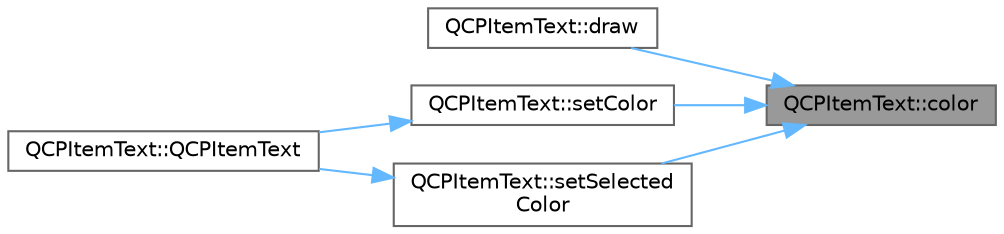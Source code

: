 digraph "QCPItemText::color"
{
 // LATEX_PDF_SIZE
  bgcolor="transparent";
  edge [fontname=Helvetica,fontsize=10,labelfontname=Helvetica,labelfontsize=10];
  node [fontname=Helvetica,fontsize=10,shape=box,height=0.2,width=0.4];
  rankdir="RL";
  Node1 [label="QCPItemText::color",height=0.2,width=0.4,color="gray40", fillcolor="grey60", style="filled", fontcolor="black",tooltip=" "];
  Node1 -> Node2 [dir="back",color="steelblue1",style="solid"];
  Node2 [label="QCPItemText::draw",height=0.2,width=0.4,color="grey40", fillcolor="white", style="filled",URL="$class_q_c_p_item_text.html#a8f8f075da83b6547c2b32e1f64cf0554",tooltip=" "];
  Node1 -> Node3 [dir="back",color="steelblue1",style="solid"];
  Node3 [label="QCPItemText::setColor",height=0.2,width=0.4,color="grey40", fillcolor="white", style="filled",URL="$class_q_c_p_item_text.html#aa51efc0841fe52da9eaf8aff6fc8a8b2",tooltip=" "];
  Node3 -> Node4 [dir="back",color="steelblue1",style="solid"];
  Node4 [label="QCPItemText::QCPItemText",height=0.2,width=0.4,color="grey40", fillcolor="white", style="filled",URL="$class_q_c_p_item_text.html#a77ff96a2972a00872ff8f8c67143abbe",tooltip=" "];
  Node1 -> Node5 [dir="back",color="steelblue1",style="solid"];
  Node5 [label="QCPItemText::setSelected\lColor",height=0.2,width=0.4,color="grey40", fillcolor="white", style="filled",URL="$class_q_c_p_item_text.html#ae7ba0bdb75c897b028388e45bfd435fa",tooltip=" "];
  Node5 -> Node4 [dir="back",color="steelblue1",style="solid"];
}
